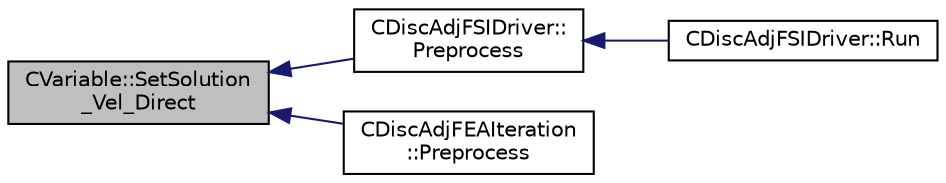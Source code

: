 digraph "CVariable::SetSolution_Vel_Direct"
{
  edge [fontname="Helvetica",fontsize="10",labelfontname="Helvetica",labelfontsize="10"];
  node [fontname="Helvetica",fontsize="10",shape=record];
  rankdir="LR";
  Node6754 [label="CVariable::SetSolution\l_Vel_Direct",height=0.2,width=0.4,color="black", fillcolor="grey75", style="filled", fontcolor="black"];
  Node6754 -> Node6755 [dir="back",color="midnightblue",fontsize="10",style="solid",fontname="Helvetica"];
  Node6755 [label="CDiscAdjFSIDriver::\lPreprocess",height=0.2,width=0.4,color="black", fillcolor="white", style="filled",URL="$class_c_disc_adj_f_s_i_driver.html#a2cedbc1996f28dbee3042436e1d1b14f",tooltip="Load the restarts for fluid, structure and mesh. "];
  Node6755 -> Node6756 [dir="back",color="midnightblue",fontsize="10",style="solid",fontname="Helvetica"];
  Node6756 [label="CDiscAdjFSIDriver::Run",height=0.2,width=0.4,color="black", fillcolor="white", style="filled",URL="$class_c_disc_adj_f_s_i_driver.html#a2e965d6e9c4dcfc296077cae225cab21",tooltip="Run a Discrete Adjoint iteration for the FSI problem. "];
  Node6754 -> Node6757 [dir="back",color="midnightblue",fontsize="10",style="solid",fontname="Helvetica"];
  Node6757 [label="CDiscAdjFEAIteration\l::Preprocess",height=0.2,width=0.4,color="black", fillcolor="white", style="filled",URL="$class_c_disc_adj_f_e_a_iteration.html#a170338be0d52837f3e0daccb283dde32",tooltip="Preprocessing to prepare for an iteration of the physics. "];
}

